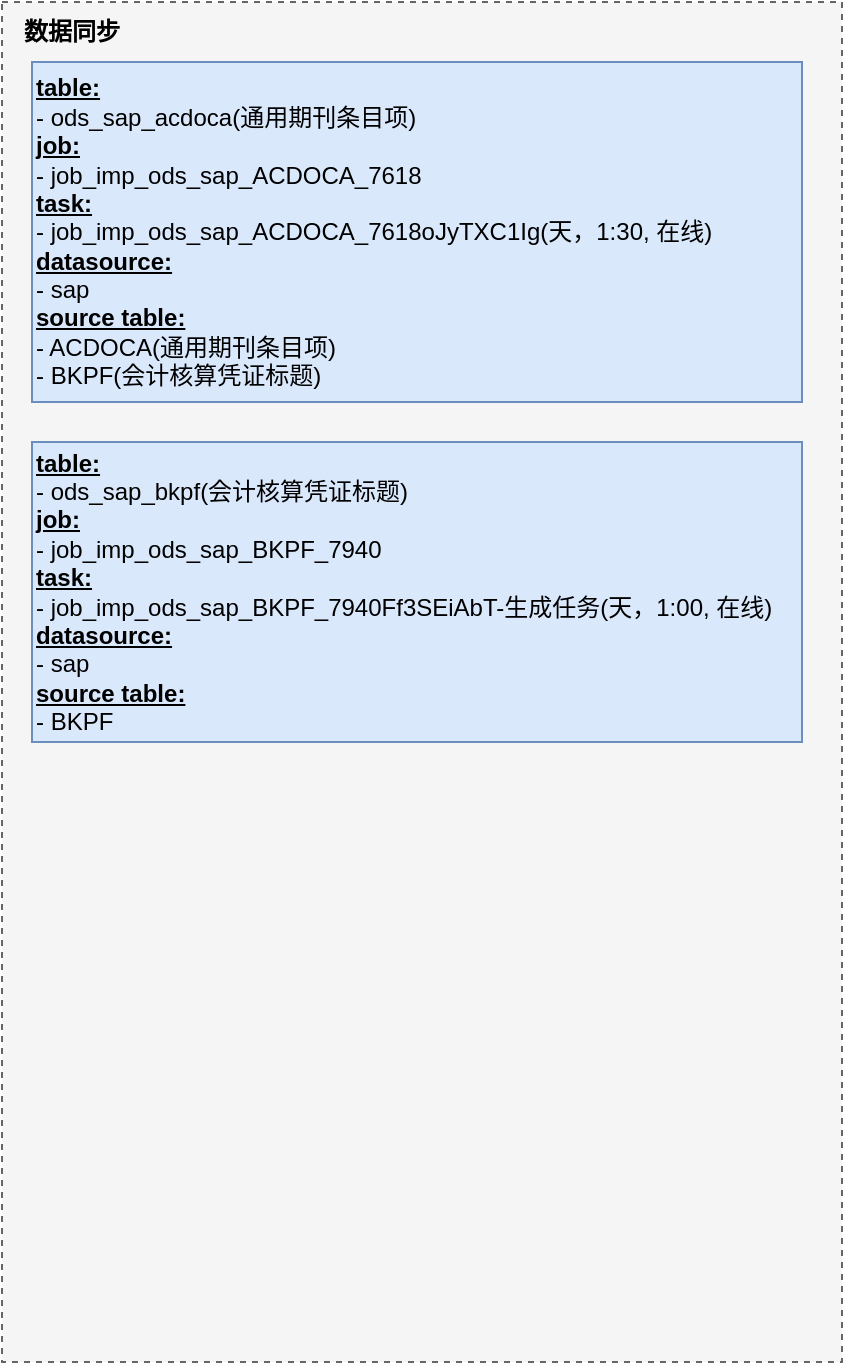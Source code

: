 <mxfile version="22.1.16" type="github">
  <diagram name="第 1 页" id="owgYVJfNqeMpOjTP9lmt">
    <mxGraphModel dx="1434" dy="746" grid="1" gridSize="10" guides="1" tooltips="1" connect="1" arrows="1" fold="1" page="1" pageScale="1" pageWidth="827" pageHeight="1169" math="0" shadow="0">
      <root>
        <mxCell id="0" />
        <mxCell id="1" parent="0" />
        <mxCell id="Jmftzy_BqqMXz2ZiVbYZ-1" value="" style="rounded=0;whiteSpace=wrap;html=1;dashed=1;fillColor=#f5f5f5;fontColor=#333333;strokeColor=#666666;" vertex="1" parent="1">
          <mxGeometry x="60" y="10" width="420" height="680" as="geometry" />
        </mxCell>
        <mxCell id="Jmftzy_BqqMXz2ZiVbYZ-2" value="数据同步" style="text;strokeColor=none;align=center;fillColor=none;html=1;verticalAlign=middle;whiteSpace=wrap;rounded=0;fontStyle=1" vertex="1" parent="1">
          <mxGeometry x="60" y="10" width="70" height="30" as="geometry" />
        </mxCell>
        <mxCell id="Jmftzy_BqqMXz2ZiVbYZ-3" value="&lt;font style=&quot;font-size: 12px;&quot;&gt;&lt;b style=&quot;border-color: var(--border-color);&quot;&gt;&lt;u style=&quot;border-color: var(--border-color);&quot;&gt;table:&lt;/u&gt;&lt;/b&gt;&amp;nbsp;&lt;br style=&quot;border-color: var(--border-color);&quot;&gt;- ods_sap_acdoca(通用期刊条目项)&lt;b style=&quot;border-color: var(--border-color);&quot;&gt;&lt;u style=&quot;border-color: var(--border-color);&quot;&gt;&lt;br style=&quot;border-color: var(--border-color);&quot;&gt;job:&lt;/u&gt;&lt;/b&gt;&lt;br style=&quot;border-color: var(--border-color);&quot;&gt;- job_imp_ods_sap_ACDOCA_7618&lt;br&gt;&lt;u style=&quot;font-weight: bold;&quot;&gt;task:&lt;br&gt;&lt;/u&gt;- job_imp_ods_sap_ACDOCA_7618oJyTXC1Ig(天，1:30,&amp;nbsp;在线)&lt;br&gt;&lt;u style=&quot;font-weight: bold;&quot;&gt;datasource:&lt;/u&gt;&lt;br&gt;- sap&lt;br&gt;&lt;u style=&quot;font-weight: bold;&quot;&gt;source table:&lt;/u&gt;&amp;nbsp;&lt;br&gt;- ACDOCA(通用期刊条目项)&lt;br&gt;- BKPF(会计核算凭证标题)&lt;/font&gt;" style="rounded=0;whiteSpace=wrap;html=1;align=left;fillColor=#dae8fc;strokeColor=#6c8ebf;" vertex="1" parent="1">
          <mxGeometry x="75" y="40" width="385" height="170" as="geometry" />
        </mxCell>
        <mxCell id="Jmftzy_BqqMXz2ZiVbYZ-4" value="&lt;font style=&quot;&quot;&gt;&lt;b style=&quot;font-size: 12px; border-color: var(--border-color);&quot;&gt;&lt;u style=&quot;border-color: var(--border-color);&quot;&gt;table:&lt;/u&gt;&lt;/b&gt;&amp;nbsp;&lt;br style=&quot;border-color: var(--border-color);&quot;&gt;-&amp;nbsp;ods_sap_bkpf&lt;span style=&quot;background-color: initial;&quot;&gt;(会计核算凭证标题)&lt;/span&gt;&lt;br&gt;&lt;b style=&quot;font-size: 12px; border-color: var(--border-color);&quot;&gt;&lt;u style=&quot;border-color: var(--border-color);&quot;&gt;job:&lt;/u&gt;&lt;/b&gt;&lt;br style=&quot;border-color: var(--border-color);&quot;&gt;-&amp;nbsp;job_imp_ods_sap_BKPF_7940&lt;br&gt;&lt;u style=&quot;font-size: 12px; font-weight: bold;&quot;&gt;task:&lt;br&gt;&lt;/u&gt;-&amp;nbsp;job_imp_ods_sap_BKPF_7940Ff3SEiAbT-生成任务(天，1:00,&amp;nbsp;在线)&lt;br&gt;&lt;u style=&quot;font-size: 12px; font-weight: bold;&quot;&gt;datasource:&lt;/u&gt;&lt;br&gt;- sap&lt;br&gt;&lt;u style=&quot;font-size: 12px; font-weight: bold;&quot;&gt;source table:&lt;/u&gt;&amp;nbsp;&lt;br&gt;-&amp;nbsp;&lt;/font&gt;BKPF" style="rounded=0;whiteSpace=wrap;html=1;align=left;fillColor=#dae8fc;strokeColor=#6c8ebf;" vertex="1" parent="1">
          <mxGeometry x="75" y="230" width="385" height="150" as="geometry" />
        </mxCell>
      </root>
    </mxGraphModel>
  </diagram>
</mxfile>
